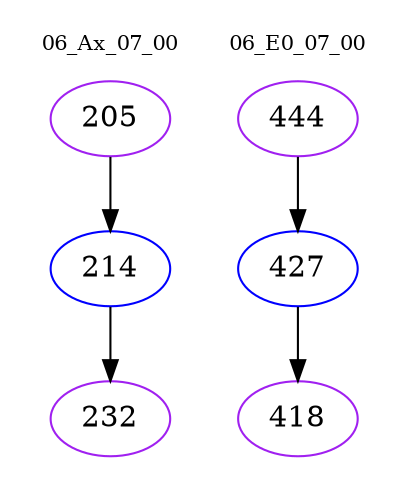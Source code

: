digraph{
subgraph cluster_0 {
color = white
label = "06_Ax_07_00";
fontsize=10;
T0_205 [label="205", color="purple"]
T0_205 -> T0_214 [color="black"]
T0_214 [label="214", color="blue"]
T0_214 -> T0_232 [color="black"]
T0_232 [label="232", color="purple"]
}
subgraph cluster_1 {
color = white
label = "06_E0_07_00";
fontsize=10;
T1_444 [label="444", color="purple"]
T1_444 -> T1_427 [color="black"]
T1_427 [label="427", color="blue"]
T1_427 -> T1_418 [color="black"]
T1_418 [label="418", color="purple"]
}
}
